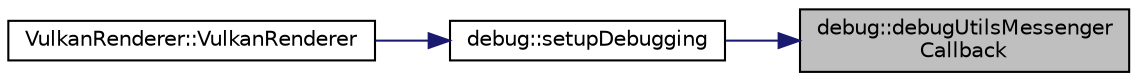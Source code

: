 digraph "debug::debugUtilsMessengerCallback"
{
 // INTERACTIVE_SVG=YES
 // LATEX_PDF_SIZE
  bgcolor="transparent";
  edge [fontname="Helvetica",fontsize="10",labelfontname="Helvetica",labelfontsize="10"];
  node [fontname="Helvetica",fontsize="10",shape=record];
  rankdir="RL";
  Node1 [label="debug::debugUtilsMessenger\lCallback",height=0.2,width=0.4,color="black", fillcolor="grey75", style="filled", fontcolor="black",tooltip=" "];
  Node1 -> Node2 [dir="back",color="midnightblue",fontsize="10",style="solid",fontname="Helvetica"];
  Node2 [label="debug::setupDebugging",height=0.2,width=0.4,color="black",URL="$d2/dde/namespacedebug.html#a2d3861f9b449521a13975f6f21342c43",tooltip=" "];
  Node2 -> Node3 [dir="back",color="midnightblue",fontsize="10",style="solid",fontname="Helvetica"];
  Node3 [label="VulkanRenderer::VulkanRenderer",height=0.2,width=0.4,color="black",URL="$df/de3/class_vulkan_renderer.html#af6aba22c305d08a9264c395f9933cfd2",tooltip=" "];
}
